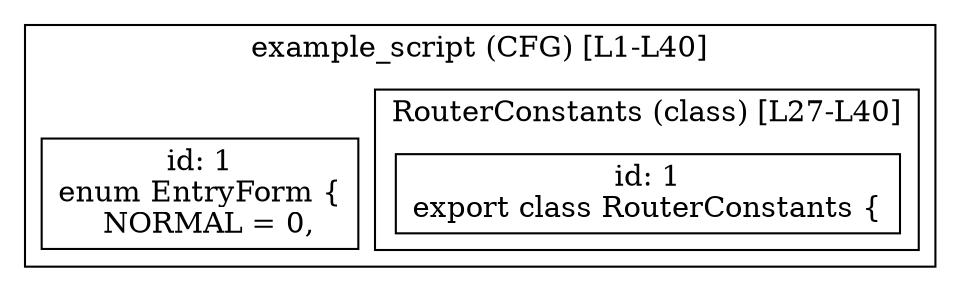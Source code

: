 digraph "83.ts" {
  subgraph "cluster_1" {
    label="example_script (CFG) [L1-L40]";
    node_1_1 [label="id: 1\nenum EntryForm {
  NORMAL = 0,", shape=box];
  subgraph "cluster_2" {
    label="RouterConstants (class) [L27-L40]";
    node_2_1 [label="id: 1\nexport class RouterConstants {", shape=box];
  }
  }
}